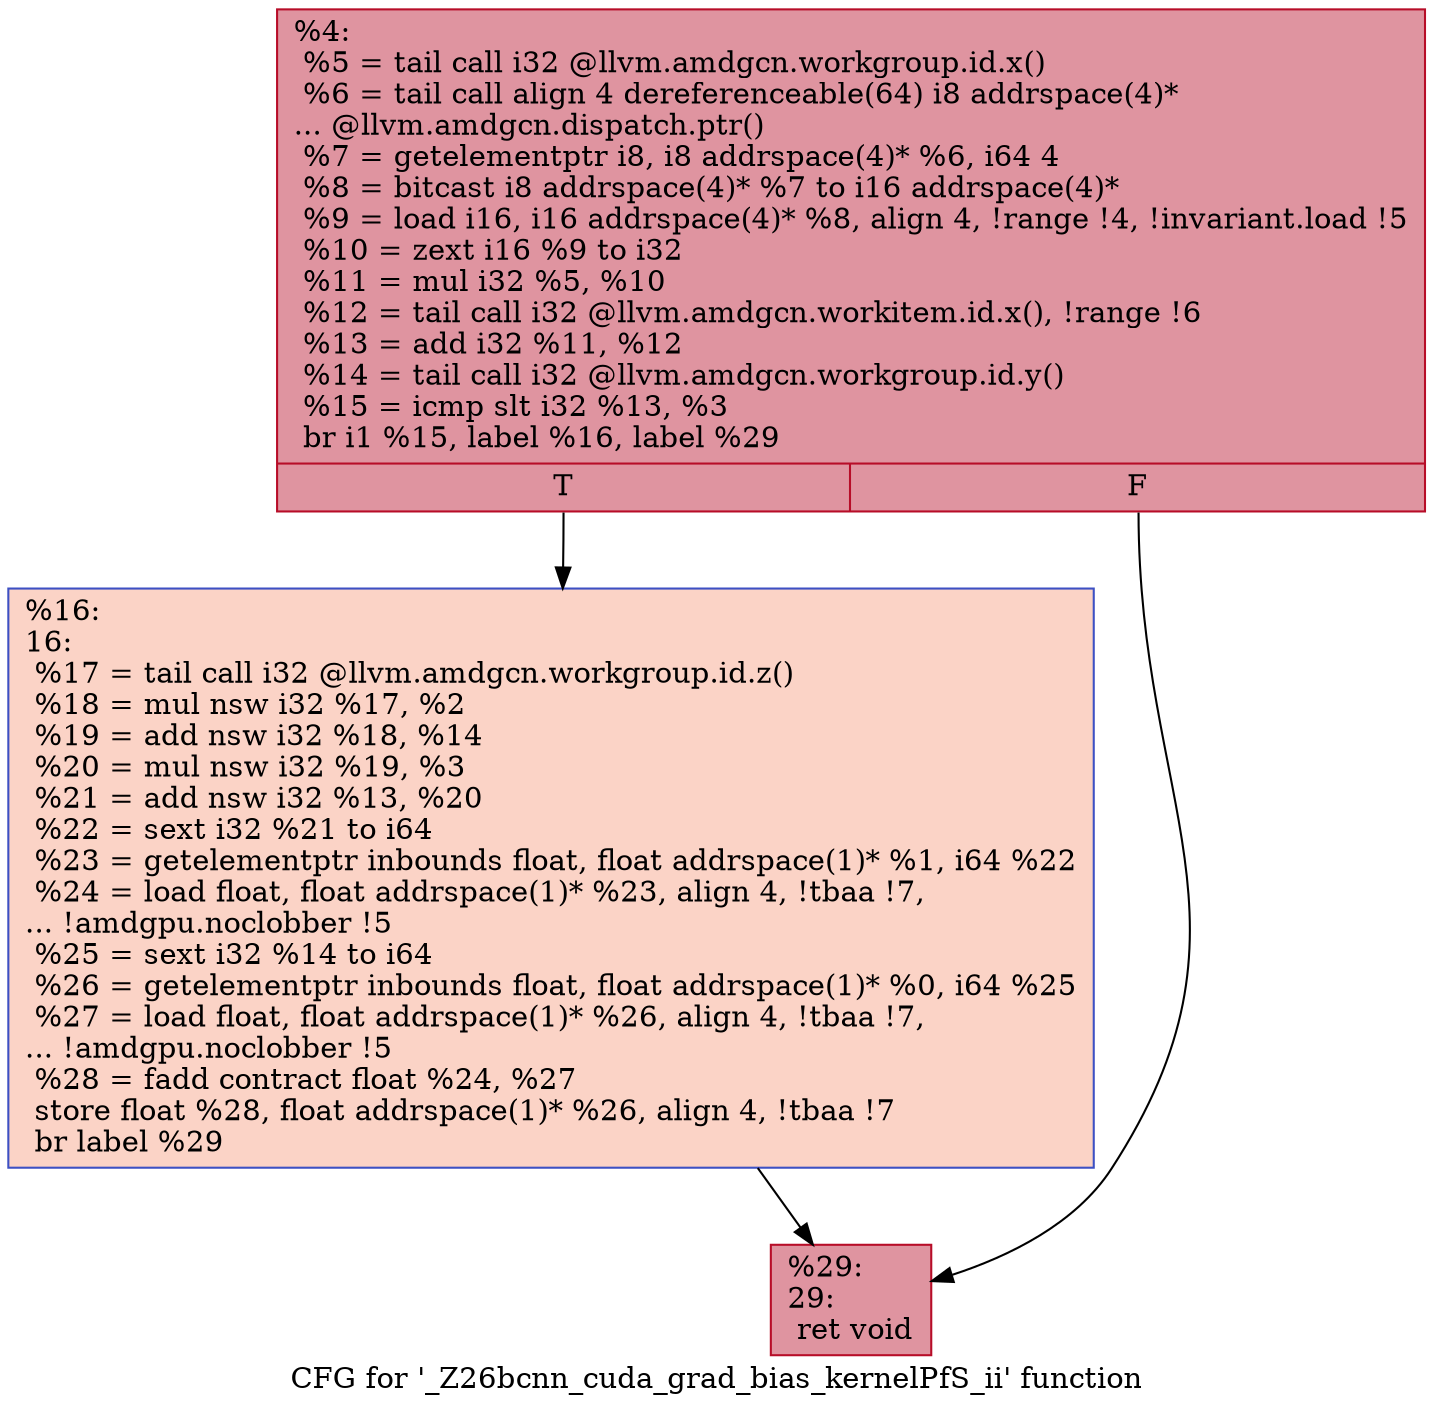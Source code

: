 digraph "CFG for '_Z26bcnn_cuda_grad_bias_kernelPfS_ii' function" {
	label="CFG for '_Z26bcnn_cuda_grad_bias_kernelPfS_ii' function";

	Node0x4adc280 [shape=record,color="#b70d28ff", style=filled, fillcolor="#b70d2870",label="{%4:\l  %5 = tail call i32 @llvm.amdgcn.workgroup.id.x()\l  %6 = tail call align 4 dereferenceable(64) i8 addrspace(4)*\l... @llvm.amdgcn.dispatch.ptr()\l  %7 = getelementptr i8, i8 addrspace(4)* %6, i64 4\l  %8 = bitcast i8 addrspace(4)* %7 to i16 addrspace(4)*\l  %9 = load i16, i16 addrspace(4)* %8, align 4, !range !4, !invariant.load !5\l  %10 = zext i16 %9 to i32\l  %11 = mul i32 %5, %10\l  %12 = tail call i32 @llvm.amdgcn.workitem.id.x(), !range !6\l  %13 = add i32 %11, %12\l  %14 = tail call i32 @llvm.amdgcn.workgroup.id.y()\l  %15 = icmp slt i32 %13, %3\l  br i1 %15, label %16, label %29\l|{<s0>T|<s1>F}}"];
	Node0x4adc280:s0 -> Node0x4ade3b0;
	Node0x4adc280:s1 -> Node0x4ade440;
	Node0x4ade3b0 [shape=record,color="#3d50c3ff", style=filled, fillcolor="#f59c7d70",label="{%16:\l16:                                               \l  %17 = tail call i32 @llvm.amdgcn.workgroup.id.z()\l  %18 = mul nsw i32 %17, %2\l  %19 = add nsw i32 %18, %14\l  %20 = mul nsw i32 %19, %3\l  %21 = add nsw i32 %13, %20\l  %22 = sext i32 %21 to i64\l  %23 = getelementptr inbounds float, float addrspace(1)* %1, i64 %22\l  %24 = load float, float addrspace(1)* %23, align 4, !tbaa !7,\l... !amdgpu.noclobber !5\l  %25 = sext i32 %14 to i64\l  %26 = getelementptr inbounds float, float addrspace(1)* %0, i64 %25\l  %27 = load float, float addrspace(1)* %26, align 4, !tbaa !7,\l... !amdgpu.noclobber !5\l  %28 = fadd contract float %24, %27\l  store float %28, float addrspace(1)* %26, align 4, !tbaa !7\l  br label %29\l}"];
	Node0x4ade3b0 -> Node0x4ade440;
	Node0x4ade440 [shape=record,color="#b70d28ff", style=filled, fillcolor="#b70d2870",label="{%29:\l29:                                               \l  ret void\l}"];
}
